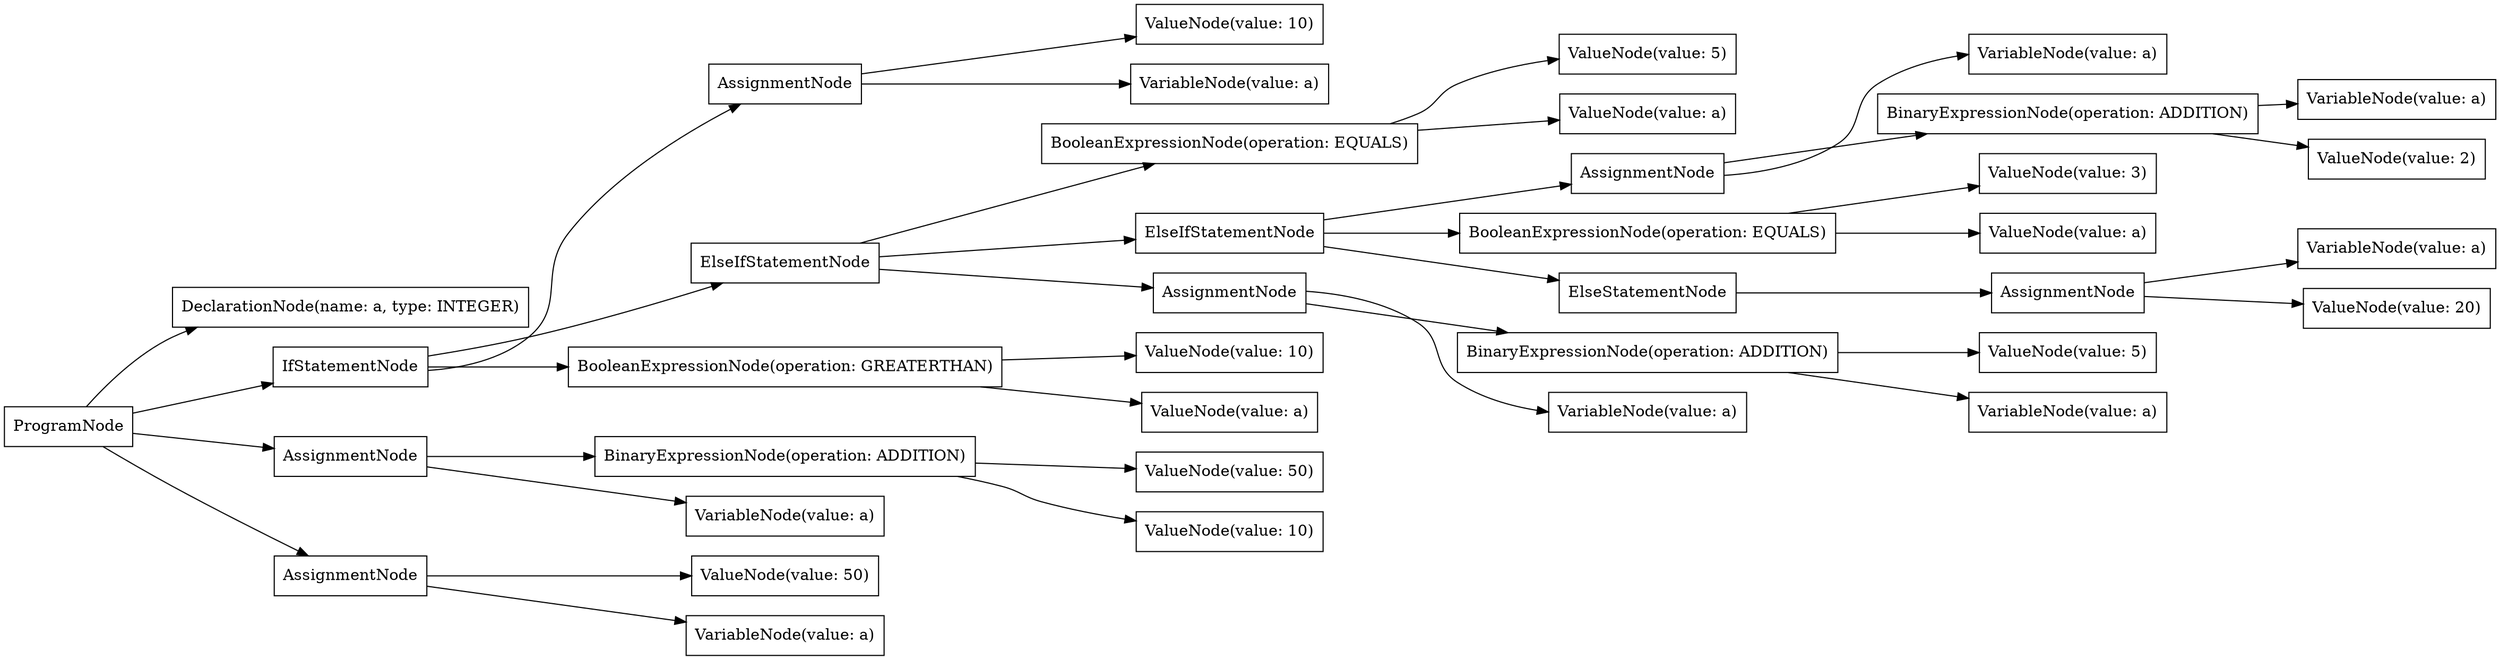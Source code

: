 digraph G {
rankdir=LR
"f051ffce-fa36-4c1f-bd70-994547896f4e" [label="VariableNode(value: a)" shape="box"];
"ed0054da-24ad-4d71-a09b-03eb5799a8ea" [label="ValueNode(value: 5)" shape="box"];
"7a236295-4287-4cdb-9d28-505287b4e061" [label="AssignmentNode" shape="box"];
"ca04f0cc-a330-44ea-8208-6b2b64295590" [label="AssignmentNode" shape="box"];
"a2062580-c705-4651-9af7-681ab668d15f" [label="BinaryExpressionNode(operation: ADDITION)" shape="box"];
"eb584945-2ffd-4686-9a9a-e44e1f4ac7b1" [label="VariableNode(value: a)" shape="box"];
"fbace0f9-56da-43c4-80ec-01ee46526991" [label="ElseIfStatementNode" shape="box"];
"8d798118-5164-443d-b876-5cbbf4a2c1dd" [label="ValueNode(value: 2)" shape="box"];
"f6df2e3e-79b8-4ce4-9534-9b4dba69aee6" [label="BooleanExpressionNode(operation: EQUALS)" shape="box"];
"5d950991-45de-4746-8d70-5ec2aa2fd34a" [label="BinaryExpressionNode(operation: ADDITION)" shape="box"];
"0d978492-6a57-4448-b743-cdf3d49d0af9" [label="ValueNode(value: 5)" shape="box"];
"40696dbc-28e0-404d-8259-55a4ac741cff" [label="BooleanExpressionNode(operation: EQUALS)" shape="box"];
"20f316fa-d6ce-4f4e-bdc5-a3b0c67e390d" [label="ValueNode(value: 10)" shape="box"];
"d65b9a05-4285-4758-91df-c60bf6d7a750" [label="BooleanExpressionNode(operation: GREATERTHAN)" shape="box"];
"c99f82f0-afb0-42c4-afee-4859c1d994e4" [label="ValueNode(value: 3)" shape="box"];
"d2eb8c3c-db4a-4ad9-ab89-c8f400ba3191" [label="VariableNode(value: a)" shape="box"];
"62a64caa-ad1b-40bb-92bf-3fbaad89c733" [label="ProgramNode" shape="box"];
"0b11a6e3-0908-4264-a0e9-e942ad90e136" [label="DeclarationNode(name: a, type: INTEGER)" shape="box"];
"49be484c-93bd-4d93-b195-3cb84c9eb6bc" [label="ElseIfStatementNode" shape="box"];
"67a86246-8405-44e7-8570-1399ece9ded9" [label="VariableNode(value: a)" shape="box"];
"a56565a7-b6f7-45c9-ba3c-134ae7ab7c77" [label="BinaryExpressionNode(operation: ADDITION)" shape="box"];
"a8dcd224-f2a2-4cb2-945a-53a99518e398" [label="AssignmentNode" shape="box"];
"6e900b95-44b0-403e-821d-1be6ef651d49" [label="ValueNode(value: 50)" shape="box"];
"912a5790-c4ae-4c6e-86b3-6d1de38600f2" [label="ElseStatementNode" shape="box"];
"50da759d-34f8-4267-be0e-0c12ca994338" [label="IfStatementNode" shape="box"];
"37248396-6971-48d1-b7a7-fa7db6c05a6d" [label="ValueNode(value: 20)" shape="box"];
"a8d198e2-7d80-4a97-9016-cd8078e063fe" [label="VariableNode(value: a)" shape="box"];
"9763f628-fc85-4196-8182-2fc7e9272bd7" [label="ValueNode(value: 10)" shape="box"];
"05144253-7e89-4c88-bcf5-efd18aef7ea0" [label="AssignmentNode" shape="box"];
"0ec9ab17-e8a7-4caa-a508-e9633c2de03b" [label="AssignmentNode" shape="box"];
"b8f57755-ccdd-4bc0-bd29-d35932606243" [label="AssignmentNode" shape="box"];
"38434e64-1d13-46dd-b4a9-b368fdd6240f" [label="ValueNode(value: a)" shape="box"];
"6ae3b693-8e1a-4eed-99c1-5abedae498ef" [label="ValueNode(value: a)" shape="box"];
"0bd0463b-c7d4-4161-8ffa-531f08a0ec68" [label="VariableNode(value: a)" shape="box"];
"0f473e4a-f926-4e7f-90d0-2701e96892de" [label="VariableNode(value: a)" shape="box"];
"230610a7-504f-48b7-b65f-e773d17039b1" [label="ValueNode(value: 50)" shape="box"];
"30bf1b57-e065-4685-968b-882459a4a4b5" [label="ValueNode(value: a)" shape="box"];
"360b1e3f-9256-4f77-8854-cc0c1ce32754" [label="VariableNode(value: a)" shape="box"];
"ac99a342-fb13-40ef-ba87-9fb2c4c25cad" [label="ValueNode(value: 10)" shape="box"];
"62a64caa-ad1b-40bb-92bf-3fbaad89c733" -> "0b11a6e3-0908-4264-a0e9-e942ad90e136";
"62a64caa-ad1b-40bb-92bf-3fbaad89c733" -> "0ec9ab17-e8a7-4caa-a508-e9633c2de03b";
"0ec9ab17-e8a7-4caa-a508-e9633c2de03b" -> "360b1e3f-9256-4f77-8854-cc0c1ce32754";
"0ec9ab17-e8a7-4caa-a508-e9633c2de03b" -> "6e900b95-44b0-403e-821d-1be6ef651d49";
"62a64caa-ad1b-40bb-92bf-3fbaad89c733" -> "50da759d-34f8-4267-be0e-0c12ca994338";
"50da759d-34f8-4267-be0e-0c12ca994338" -> "d65b9a05-4285-4758-91df-c60bf6d7a750";
"d65b9a05-4285-4758-91df-c60bf6d7a750" -> "6ae3b693-8e1a-4eed-99c1-5abedae498ef";
"d65b9a05-4285-4758-91df-c60bf6d7a750" -> "9763f628-fc85-4196-8182-2fc7e9272bd7";
"50da759d-34f8-4267-be0e-0c12ca994338" -> "ca04f0cc-a330-44ea-8208-6b2b64295590";
"ca04f0cc-a330-44ea-8208-6b2b64295590" -> "0bd0463b-c7d4-4161-8ffa-531f08a0ec68";
"ca04f0cc-a330-44ea-8208-6b2b64295590" -> "20f316fa-d6ce-4f4e-bdc5-a3b0c67e390d";
"50da759d-34f8-4267-be0e-0c12ca994338" -> "fbace0f9-56da-43c4-80ec-01ee46526991";
"fbace0f9-56da-43c4-80ec-01ee46526991" -> "f6df2e3e-79b8-4ce4-9534-9b4dba69aee6";
"f6df2e3e-79b8-4ce4-9534-9b4dba69aee6" -> "30bf1b57-e065-4685-968b-882459a4a4b5";
"f6df2e3e-79b8-4ce4-9534-9b4dba69aee6" -> "ed0054da-24ad-4d71-a09b-03eb5799a8ea";
"fbace0f9-56da-43c4-80ec-01ee46526991" -> "a8dcd224-f2a2-4cb2-945a-53a99518e398";
"a8dcd224-f2a2-4cb2-945a-53a99518e398" -> "0f473e4a-f926-4e7f-90d0-2701e96892de";
"a8dcd224-f2a2-4cb2-945a-53a99518e398" -> "a56565a7-b6f7-45c9-ba3c-134ae7ab7c77";
"a56565a7-b6f7-45c9-ba3c-134ae7ab7c77" -> "a8d198e2-7d80-4a97-9016-cd8078e063fe";
"a56565a7-b6f7-45c9-ba3c-134ae7ab7c77" -> "0d978492-6a57-4448-b743-cdf3d49d0af9";
"fbace0f9-56da-43c4-80ec-01ee46526991" -> "49be484c-93bd-4d93-b195-3cb84c9eb6bc";
"49be484c-93bd-4d93-b195-3cb84c9eb6bc" -> "40696dbc-28e0-404d-8259-55a4ac741cff";
"40696dbc-28e0-404d-8259-55a4ac741cff" -> "38434e64-1d13-46dd-b4a9-b368fdd6240f";
"40696dbc-28e0-404d-8259-55a4ac741cff" -> "c99f82f0-afb0-42c4-afee-4859c1d994e4";
"49be484c-93bd-4d93-b195-3cb84c9eb6bc" -> "7a236295-4287-4cdb-9d28-505287b4e061";
"7a236295-4287-4cdb-9d28-505287b4e061" -> "eb584945-2ffd-4686-9a9a-e44e1f4ac7b1";
"7a236295-4287-4cdb-9d28-505287b4e061" -> "5d950991-45de-4746-8d70-5ec2aa2fd34a";
"5d950991-45de-4746-8d70-5ec2aa2fd34a" -> "f051ffce-fa36-4c1f-bd70-994547896f4e";
"5d950991-45de-4746-8d70-5ec2aa2fd34a" -> "8d798118-5164-443d-b876-5cbbf4a2c1dd";
"49be484c-93bd-4d93-b195-3cb84c9eb6bc" -> "912a5790-c4ae-4c6e-86b3-6d1de38600f2";
"912a5790-c4ae-4c6e-86b3-6d1de38600f2" -> "b8f57755-ccdd-4bc0-bd29-d35932606243";
"b8f57755-ccdd-4bc0-bd29-d35932606243" -> "d2eb8c3c-db4a-4ad9-ab89-c8f400ba3191";
"b8f57755-ccdd-4bc0-bd29-d35932606243" -> "37248396-6971-48d1-b7a7-fa7db6c05a6d";
"62a64caa-ad1b-40bb-92bf-3fbaad89c733" -> "05144253-7e89-4c88-bcf5-efd18aef7ea0";
"05144253-7e89-4c88-bcf5-efd18aef7ea0" -> "67a86246-8405-44e7-8570-1399ece9ded9";
"05144253-7e89-4c88-bcf5-efd18aef7ea0" -> "a2062580-c705-4651-9af7-681ab668d15f";
"a2062580-c705-4651-9af7-681ab668d15f" -> "ac99a342-fb13-40ef-ba87-9fb2c4c25cad";
"a2062580-c705-4651-9af7-681ab668d15f" -> "230610a7-504f-48b7-b65f-e773d17039b1";
}